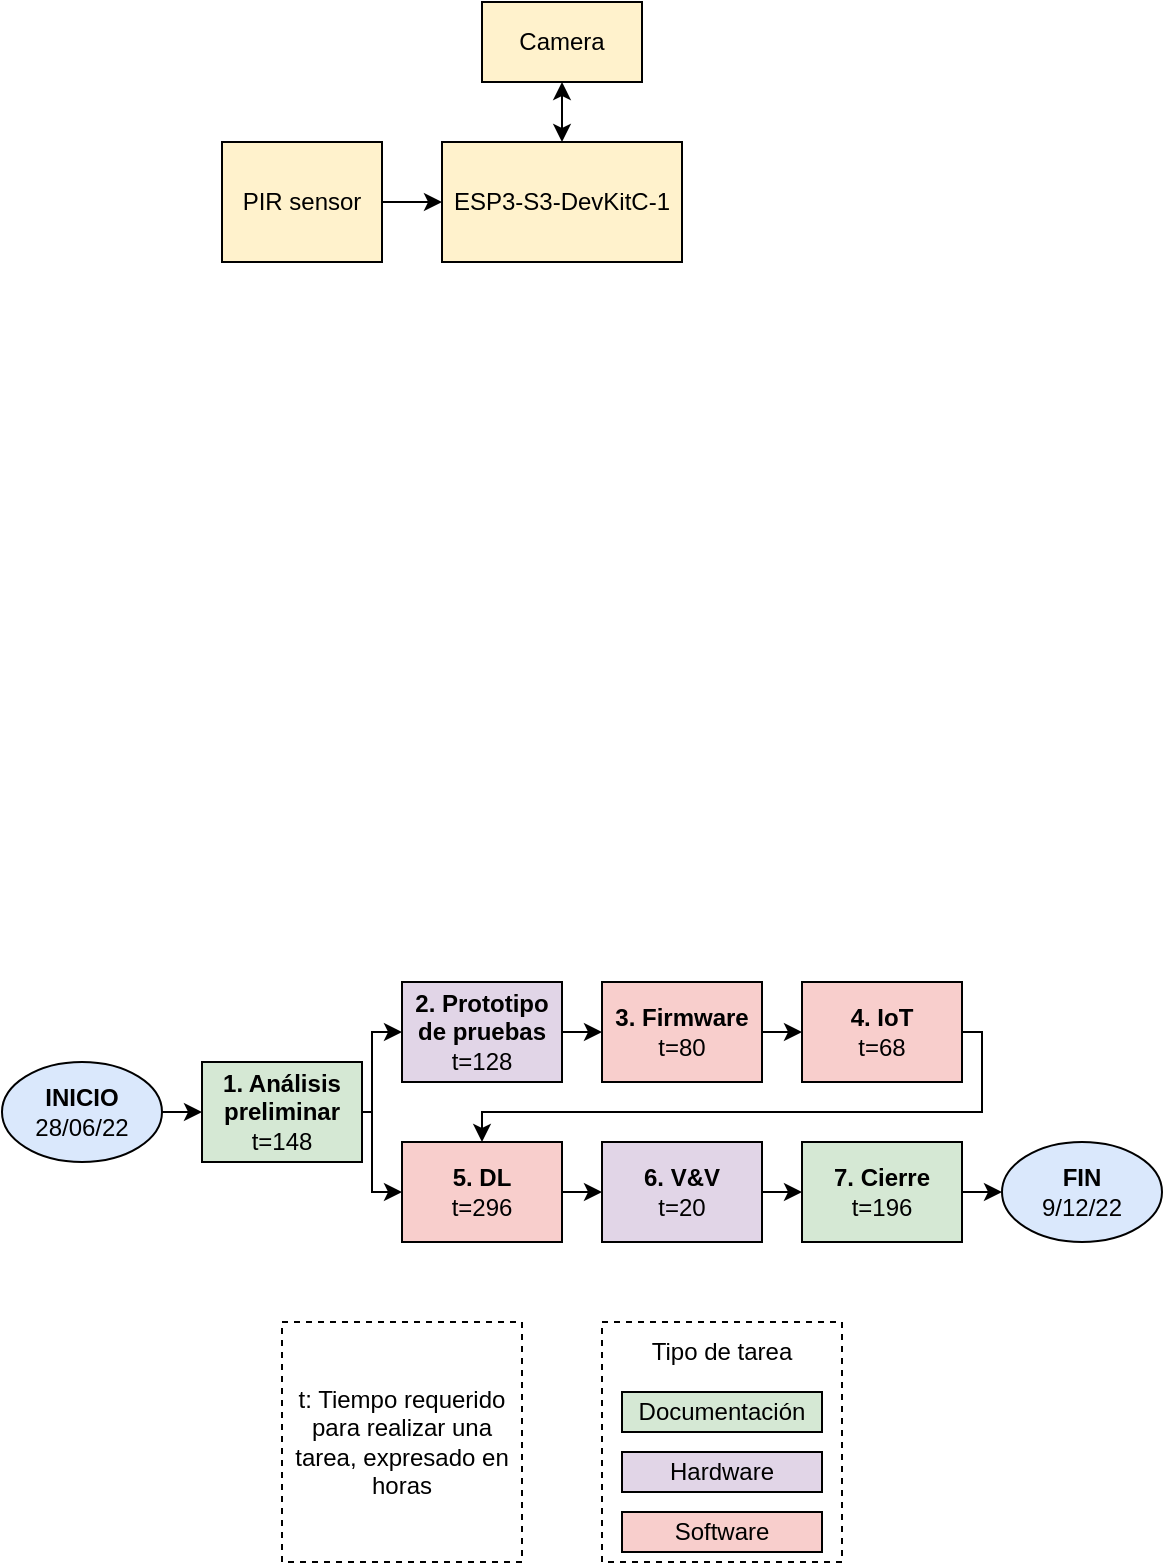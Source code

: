 <mxfile version="20.2.0" type="device"><diagram id="r0zGhIWNdTZy4mkPNjWK" name="Page-1"><mxGraphModel dx="484" dy="456" grid="1" gridSize="10" guides="1" tooltips="1" connect="1" arrows="1" fold="1" page="1" pageScale="1" pageWidth="850" pageHeight="1100" math="0" shadow="0"><root><mxCell id="0"/><mxCell id="1" parent="0"/><mxCell id="ZpxYtORkjUJs8pSWNxCj-1" style="edgeStyle=orthogonalEdgeStyle;rounded=0;orthogonalLoop=1;jettySize=auto;html=1;exitX=1;exitY=0.5;exitDx=0;exitDy=0;entryX=0;entryY=0.5;entryDx=0;entryDy=0;" parent="1" source="jyxbEbB-xqAhcmvacl5C-1" target="jyxbEbB-xqAhcmvacl5C-2" edge="1"><mxGeometry relative="1" as="geometry"/></mxCell><mxCell id="jyxbEbB-xqAhcmvacl5C-1" value="&lt;b&gt;INICIO&lt;/b&gt;&lt;br&gt;28/06/22" style="ellipse;whiteSpace=wrap;html=1;fillColor=#dae8fc;" parent="1" vertex="1"><mxGeometry x="160" y="760" width="80" height="50" as="geometry"/></mxCell><mxCell id="ZpxYtORkjUJs8pSWNxCj-2" style="rounded=0;orthogonalLoop=1;jettySize=auto;html=1;exitX=1;exitY=0.5;exitDx=0;exitDy=0;entryX=0;entryY=0.5;entryDx=0;entryDy=0;edgeStyle=orthogonalEdgeStyle;" parent="1" source="jyxbEbB-xqAhcmvacl5C-2" target="jyxbEbB-xqAhcmvacl5C-3" edge="1"><mxGeometry relative="1" as="geometry"><Array as="points"><mxPoint x="345" y="785"/><mxPoint x="345" y="745"/></Array></mxGeometry></mxCell><mxCell id="ZpxYtORkjUJs8pSWNxCj-6" style="edgeStyle=orthogonalEdgeStyle;rounded=0;orthogonalLoop=1;jettySize=auto;html=1;exitX=1;exitY=0.5;exitDx=0;exitDy=0;entryX=0;entryY=0.5;entryDx=0;entryDy=0;" parent="1" source="jyxbEbB-xqAhcmvacl5C-2" target="jyxbEbB-xqAhcmvacl5C-4" edge="1"><mxGeometry relative="1" as="geometry"><Array as="points"><mxPoint x="345" y="785"/><mxPoint x="345" y="825"/></Array></mxGeometry></mxCell><mxCell id="jyxbEbB-xqAhcmvacl5C-2" value="&lt;b&gt;1. Análisis preliminar&lt;/b&gt;&lt;br&gt;t=148" style="rounded=0;whiteSpace=wrap;html=1;fillColor=#d5e8d4;" parent="1" vertex="1"><mxGeometry x="260" y="760" width="80" height="50" as="geometry"/></mxCell><mxCell id="ZpxYtORkjUJs8pSWNxCj-4" style="edgeStyle=none;rounded=0;orthogonalLoop=1;jettySize=auto;html=1;exitX=1;exitY=0.5;exitDx=0;exitDy=0;entryX=0;entryY=0.5;entryDx=0;entryDy=0;" parent="1" source="jyxbEbB-xqAhcmvacl5C-3" target="ZpxYtORkjUJs8pSWNxCj-3" edge="1"><mxGeometry relative="1" as="geometry"/></mxCell><mxCell id="jyxbEbB-xqAhcmvacl5C-3" value="&lt;b&gt;2. Prototipo de pruebas&lt;/b&gt;&lt;br&gt;t=128" style="rounded=0;whiteSpace=wrap;html=1;fillColor=#e1d5e7;strokeColor=default;" parent="1" vertex="1"><mxGeometry x="360" y="720" width="80" height="50" as="geometry"/></mxCell><mxCell id="ZpxYtORkjUJs8pSWNxCj-21" style="edgeStyle=orthogonalEdgeStyle;rounded=0;orthogonalLoop=1;jettySize=auto;html=1;exitX=1;exitY=0.5;exitDx=0;exitDy=0;entryX=0;entryY=0.5;entryDx=0;entryDy=0;" parent="1" source="jyxbEbB-xqAhcmvacl5C-4" target="ZpxYtORkjUJs8pSWNxCj-9" edge="1"><mxGeometry relative="1" as="geometry"/></mxCell><mxCell id="jyxbEbB-xqAhcmvacl5C-4" value="&lt;b&gt;5. DL&lt;/b&gt;&lt;br&gt;t=296" style="rounded=0;whiteSpace=wrap;html=1;fillColor=#f8cecc;" parent="1" vertex="1"><mxGeometry x="360" y="800" width="80" height="50" as="geometry"/></mxCell><mxCell id="jyxbEbB-xqAhcmvacl5C-18" value="" style="rounded=0;whiteSpace=wrap;html=1;strokeColor=#000000;dashed=1;" parent="1" vertex="1"><mxGeometry x="460" y="890" width="120" height="120" as="geometry"/></mxCell><mxCell id="jyxbEbB-xqAhcmvacl5C-19" value="Documentación" style="rounded=0;whiteSpace=wrap;html=1;fillColor=#d5e8d4;" parent="1" vertex="1"><mxGeometry x="470" y="925" width="100" height="20" as="geometry"/></mxCell><mxCell id="jyxbEbB-xqAhcmvacl5C-20" value="Hardware" style="rounded=0;whiteSpace=wrap;html=1;fillColor=#e1d5e7;" parent="1" vertex="1"><mxGeometry x="470" y="955" width="100" height="20" as="geometry"/></mxCell><mxCell id="jyxbEbB-xqAhcmvacl5C-21" value="Software" style="rounded=0;whiteSpace=wrap;html=1;fillColor=#f8cecc;" parent="1" vertex="1"><mxGeometry x="470" y="985" width="100" height="20" as="geometry"/></mxCell><mxCell id="jyxbEbB-xqAhcmvacl5C-23" value="Tipo de tarea" style="text;html=1;strokeColor=none;fillColor=none;align=center;verticalAlign=middle;whiteSpace=wrap;rounded=0;" parent="1" vertex="1"><mxGeometry x="470" y="895" width="100" height="20" as="geometry"/></mxCell><mxCell id="jyxbEbB-xqAhcmvacl5C-24" value="t: Tiempo requerido para realizar una tarea, expresado en horas" style="rounded=0;whiteSpace=wrap;html=1;strokeColor=#000000;dashed=1;" parent="1" vertex="1"><mxGeometry x="300" y="890" width="120" height="120" as="geometry"/></mxCell><mxCell id="ZpxYtORkjUJs8pSWNxCj-8" style="edgeStyle=none;rounded=0;orthogonalLoop=1;jettySize=auto;html=1;exitX=1;exitY=0.5;exitDx=0;exitDy=0;entryX=0;entryY=0.5;entryDx=0;entryDy=0;" parent="1" source="ZpxYtORkjUJs8pSWNxCj-3" target="ZpxYtORkjUJs8pSWNxCj-5" edge="1"><mxGeometry relative="1" as="geometry"/></mxCell><mxCell id="ZpxYtORkjUJs8pSWNxCj-3" value="&lt;b&gt;3. Firmware&lt;/b&gt;&lt;br&gt;t=80" style="rounded=0;whiteSpace=wrap;html=1;fillColor=#f8cecc;strokeColor=default;" parent="1" vertex="1"><mxGeometry x="460" y="720" width="80" height="50" as="geometry"/></mxCell><mxCell id="ZpxYtORkjUJs8pSWNxCj-7" style="edgeStyle=orthogonalEdgeStyle;rounded=0;orthogonalLoop=1;jettySize=auto;html=1;exitX=1;exitY=0.5;exitDx=0;exitDy=0;entryX=0.5;entryY=0;entryDx=0;entryDy=0;" parent="1" source="ZpxYtORkjUJs8pSWNxCj-5" target="jyxbEbB-xqAhcmvacl5C-4" edge="1"><mxGeometry relative="1" as="geometry"><Array as="points"><mxPoint x="650" y="745"/><mxPoint x="650" y="785"/><mxPoint x="400" y="785"/></Array></mxGeometry></mxCell><mxCell id="ZpxYtORkjUJs8pSWNxCj-5" value="&lt;b&gt;4. IoT&lt;/b&gt;&lt;br&gt;t=68" style="rounded=0;whiteSpace=wrap;html=1;fillColor=#f8cecc;strokeColor=default;" parent="1" vertex="1"><mxGeometry x="560" y="720" width="80" height="50" as="geometry"/></mxCell><mxCell id="ZpxYtORkjUJs8pSWNxCj-12" style="edgeStyle=orthogonalEdgeStyle;rounded=0;orthogonalLoop=1;jettySize=auto;html=1;exitX=1;exitY=0.5;exitDx=0;exitDy=0;entryX=0;entryY=0.5;entryDx=0;entryDy=0;" parent="1" source="ZpxYtORkjUJs8pSWNxCj-9" target="ZpxYtORkjUJs8pSWNxCj-11" edge="1"><mxGeometry relative="1" as="geometry"/></mxCell><mxCell id="ZpxYtORkjUJs8pSWNxCj-9" value="&lt;b&gt;6. V&amp;amp;V&lt;br&gt;&lt;/b&gt;t=20" style="rounded=0;whiteSpace=wrap;html=1;fillColor=#e1d5e7;strokeColor=default;" parent="1" vertex="1"><mxGeometry x="460" y="800" width="80" height="50" as="geometry"/></mxCell><mxCell id="ZpxYtORkjUJs8pSWNxCj-20" style="edgeStyle=orthogonalEdgeStyle;rounded=0;orthogonalLoop=1;jettySize=auto;html=1;exitX=1;exitY=0.5;exitDx=0;exitDy=0;entryX=0;entryY=0.5;entryDx=0;entryDy=0;" parent="1" source="ZpxYtORkjUJs8pSWNxCj-11" target="ZpxYtORkjUJs8pSWNxCj-13" edge="1"><mxGeometry relative="1" as="geometry"/></mxCell><mxCell id="ZpxYtORkjUJs8pSWNxCj-11" value="&lt;b&gt;7. Cierre&lt;/b&gt;&lt;br&gt;t=196" style="rounded=0;whiteSpace=wrap;html=1;fillColor=#d5e8d4;" parent="1" vertex="1"><mxGeometry x="560" y="800" width="80" height="50" as="geometry"/></mxCell><mxCell id="ZpxYtORkjUJs8pSWNxCj-13" value="&lt;b&gt;FIN&lt;/b&gt;&lt;br&gt;9/12/22" style="ellipse;whiteSpace=wrap;html=1;fillColor=#dae8fc;" parent="1" vertex="1"><mxGeometry x="660" y="800" width="80" height="50" as="geometry"/></mxCell><mxCell id="XX1_c8xkuJgxsnUtu0o5-1" value="ESP3-S3-DevKitC-1" style="rounded=0;whiteSpace=wrap;html=1;fillColor=#fff2cc;strokeColor=default;shadow=0;" parent="1" vertex="1"><mxGeometry x="380" y="300" width="120" height="60" as="geometry"/></mxCell><mxCell id="XX1_c8xkuJgxsnUtu0o5-5" style="edgeStyle=orthogonalEdgeStyle;rounded=0;orthogonalLoop=1;jettySize=auto;html=1;exitX=0.5;exitY=1;exitDx=0;exitDy=0;entryX=0.5;entryY=0;entryDx=0;entryDy=0;startArrow=classic;startFill=1;fillColor=#fff2cc;strokeColor=default;shadow=0;" parent="1" source="XX1_c8xkuJgxsnUtu0o5-2" target="XX1_c8xkuJgxsnUtu0o5-1" edge="1"><mxGeometry relative="1" as="geometry"/></mxCell><mxCell id="XX1_c8xkuJgxsnUtu0o5-2" value="Camera" style="rounded=0;whiteSpace=wrap;html=1;fillColor=#fff2cc;strokeColor=default;shadow=0;" parent="1" vertex="1"><mxGeometry x="400" y="230" width="80" height="40" as="geometry"/></mxCell><mxCell id="XX1_c8xkuJgxsnUtu0o5-4" style="edgeStyle=orthogonalEdgeStyle;rounded=0;orthogonalLoop=1;jettySize=auto;html=1;exitX=1;exitY=0.5;exitDx=0;exitDy=0;entryX=0;entryY=0.5;entryDx=0;entryDy=0;fillColor=#fff2cc;strokeColor=default;shadow=0;" parent="1" source="XX1_c8xkuJgxsnUtu0o5-3" target="XX1_c8xkuJgxsnUtu0o5-1" edge="1"><mxGeometry relative="1" as="geometry"/></mxCell><mxCell id="XX1_c8xkuJgxsnUtu0o5-3" value="PIR sensor" style="rounded=0;whiteSpace=wrap;html=1;fillColor=#fff2cc;strokeColor=default;shadow=0;" parent="1" vertex="1"><mxGeometry x="270" y="300" width="80" height="60" as="geometry"/></mxCell></root></mxGraphModel></diagram></mxfile>